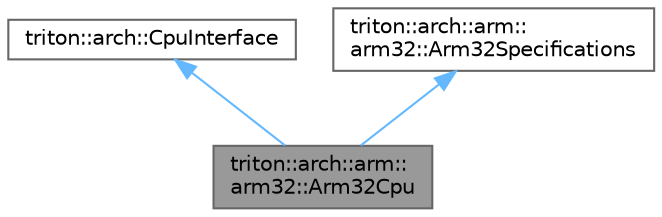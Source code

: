 digraph "triton::arch::arm::arm32::Arm32Cpu"
{
 // LATEX_PDF_SIZE
  bgcolor="transparent";
  edge [fontname=Helvetica,fontsize=10,labelfontname=Helvetica,labelfontsize=10];
  node [fontname=Helvetica,fontsize=10,shape=box,height=0.2,width=0.4];
  Node1 [label="triton::arch::arm::\larm32::Arm32Cpu",height=0.2,width=0.4,color="gray40", fillcolor="grey60", style="filled", fontcolor="black",tooltip="This class is used to describe the ARM (32-bits) spec."];
  Node2 -> Node1 [dir="back",color="steelblue1",style="solid"];
  Node2 [label="triton::arch::CpuInterface",height=0.2,width=0.4,color="gray40", fillcolor="white", style="filled",URL="$classtriton_1_1arch_1_1CpuInterface.html",tooltip="This interface is used as abstract CPU interface. All CPU must use this interface."];
  Node3 -> Node1 [dir="back",color="steelblue1",style="solid"];
  Node3 [label="triton::arch::arm::\larm32::Arm32Specifications",height=0.2,width=0.4,color="gray40", fillcolor="white", style="filled",URL="$classtriton_1_1arch_1_1arm_1_1arm32_1_1Arm32Specifications.html",tooltip="The Arm32Specifications class defines specifications about the Arm32 CPU."];
}
